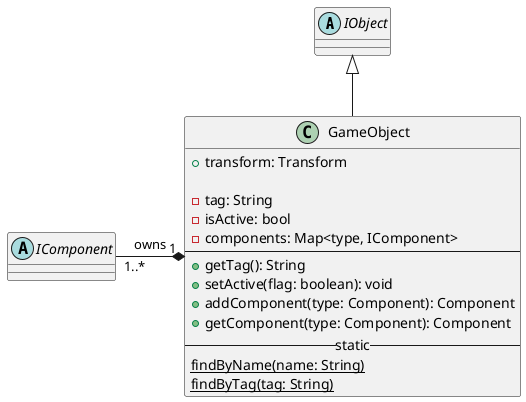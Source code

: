 @startuml

abstract class IObject{}
abstract class IComponent {}

class GameObject {
    + transform: Transform

    - tag: String
    - isActive: bool
    - components: Map<type, IComponent>
    --
    + getTag(): String
    + setActive(flag: boolean): void
    + addComponent(type: Component): Component
    + getComponent(type: Component): Component
    -- static --
    {static} findByName(name: String)
    {static} findByTag(tag: String)
}

IObject <|-- GameObject
GameObject "1" *-left- "1..*" IComponent : owns

@enduml